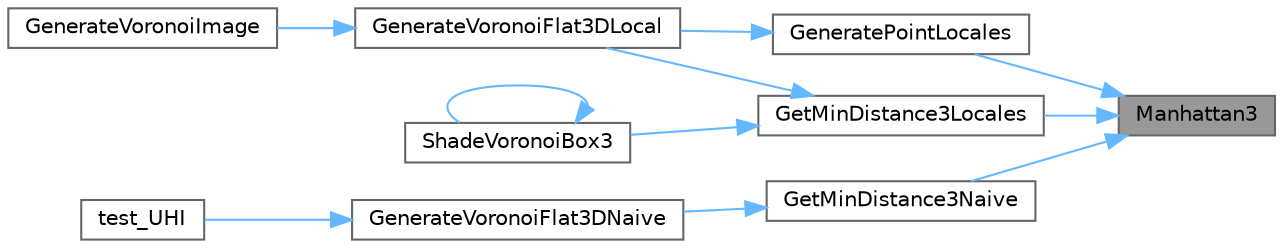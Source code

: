 digraph "Manhattan3"
{
 // LATEX_PDF_SIZE
  bgcolor="transparent";
  edge [fontname=Helvetica,fontsize=10,labelfontname=Helvetica,labelfontsize=10];
  node [fontname=Helvetica,fontsize=10,shape=box,height=0.2,width=0.4];
  rankdir="RL";
  Node1 [id="Node000001",label="Manhattan3",height=0.2,width=0.4,color="gray40", fillcolor="grey60", style="filled", fontcolor="black",tooltip=" "];
  Node1 -> Node2 [id="edge1_Node000001_Node000002",dir="back",color="steelblue1",style="solid",tooltip=" "];
  Node2 [id="Node000002",label="GeneratePointLocales",height=0.2,width=0.4,color="grey40", fillcolor="white", style="filled",URL="$synthetic__image__generator_8c.html#a2d4e6084981252d94b4287b36e85aec7",tooltip=" "];
  Node2 -> Node3 [id="edge2_Node000002_Node000003",dir="back",color="steelblue1",style="solid",tooltip=" "];
  Node3 [id="Node000003",label="GenerateVoronoiFlat3DLocal",height=0.2,width=0.4,color="grey40", fillcolor="white", style="filled",URL="$synthetic__image__generator_8c.html#a4f7681c24ad008b5b20f8147d2938bb0",tooltip="Faster Method for Generating Voronoi Diagrams."];
  Node3 -> Node4 [id="edge3_Node000003_Node000004",dir="back",color="steelblue1",style="solid",tooltip=" "];
  Node4 [id="Node000004",label="GenerateVoronoiImage",height=0.2,width=0.4,color="grey40", fillcolor="white", style="filled",URL="$generate__image_8c.html#a450c7f9206bff8de0c177e34e6b5bcf4",tooltip=" "];
  Node1 -> Node5 [id="edge4_Node000001_Node000005",dir="back",color="steelblue1",style="solid",tooltip=" "];
  Node5 [id="Node000005",label="GetMinDistance3Locales",height=0.2,width=0.4,color="grey40", fillcolor="white", style="filled",URL="$synthetic__image__generator_8c.html#ae17850a552864500c4f1e1f80b8add6a",tooltip=" "];
  Node5 -> Node3 [id="edge5_Node000005_Node000003",dir="back",color="steelblue1",style="solid",tooltip=" "];
  Node5 -> Node6 [id="edge6_Node000005_Node000006",dir="back",color="steelblue1",style="solid",tooltip=" "];
  Node6 [id="Node000006",label="ShadeVoronoiBox3",height=0.2,width=0.4,color="grey40", fillcolor="white", style="filled",URL="$synthetic__image__generator_8c.html#a7f533fab0007b8e388232d9fb654ae06",tooltip=" "];
  Node6 -> Node6 [id="edge7_Node000006_Node000006",dir="back",color="steelblue1",style="solid",tooltip=" "];
  Node1 -> Node7 [id="edge8_Node000001_Node000007",dir="back",color="steelblue1",style="solid",tooltip=" "];
  Node7 [id="Node000007",label="GetMinDistance3Naive",height=0.2,width=0.4,color="grey40", fillcolor="white", style="filled",URL="$synthetic__image__generator_8c.html#abe9bd17929405b7d28af71473f567f3c",tooltip=" "];
  Node7 -> Node8 [id="edge9_Node000007_Node000008",dir="back",color="steelblue1",style="solid",tooltip=" "];
  Node8 [id="Node000008",label="GenerateVoronoiFlat3DNaive",height=0.2,width=0.4,color="grey40", fillcolor="white", style="filled",URL="$synthetic__image__generator_8c.html#a2850e51614bbc71487c7ed52f10fae28",tooltip=" "];
  Node8 -> Node9 [id="edge10_Node000008_Node000009",dir="back",color="steelblue1",style="solid",tooltip=" "];
  Node9 [id="Node000009",label="test_UHI",height=0.2,width=0.4,color="grey40", fillcolor="white", style="filled",URL="$test___u_h_i_8c.html#a24aa285f65de829c8a9791d901405626",tooltip=" "];
}
